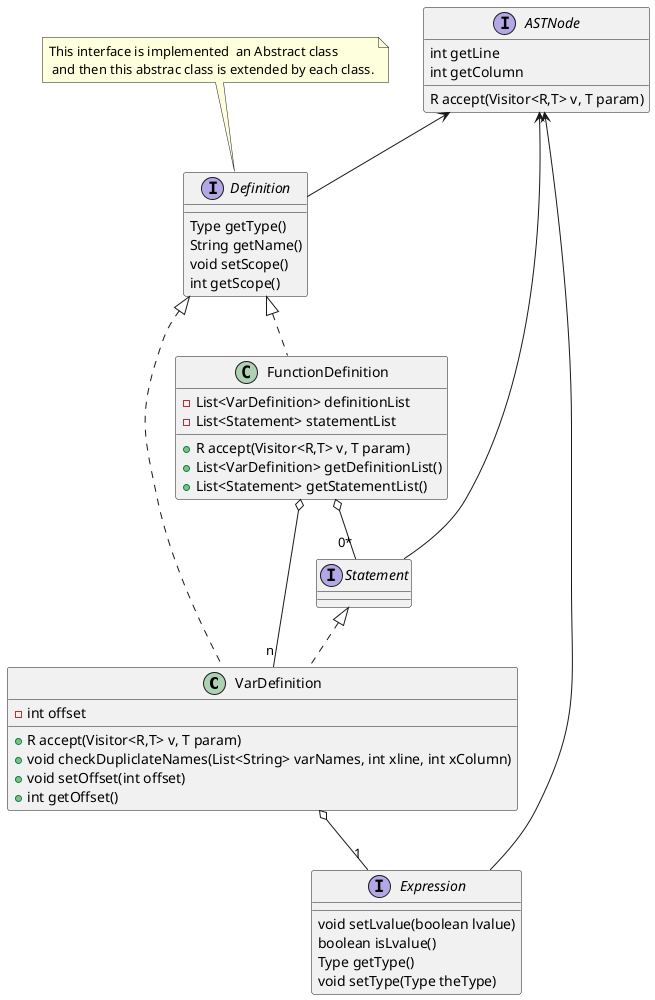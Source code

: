 @startuml Definitions 
class VarDefinition{
    - int offset
    + R accept(Visitor<R,T> v, T param)
    + void checkDupliclateNames(List<String> varNames, int xline, int xColumn)
    + void setOffset(int offset)
    + int getOffset()
}

class FunctionDefinition{
    - List<VarDefinition> definitionList
    - List<Statement> statementList
    + R accept(Visitor<R,T> v, T param)
    + List<VarDefinition> getDefinitionList()
    + List<Statement> getStatementList()
}

interface Statement

interface Expression{
    void setLvalue(boolean lvalue)
    boolean isLvalue()
    Type getType()
    void setType(Type theType)
}

interface ASTNode{
    int getLine
    int getColumn
    R accept(Visitor<R,T> v, T param)
}

interface Definition{
    Type getType()
    String getName()
    void setScope()
    int getScope()
}

note top of Definition:  This interface is implemented  an Abstract class \n and then this abstrac class is extended by each class.

Definition <|.. VarDefinition
Definition <|.. FunctionDefinition
Statement <|.. VarDefinition

ASTNode <-- Definition
ASTNode <-- Statement
ASTNode <-- Expression

VarDefinition o--"1" Expression
FunctionDefinition o--"n" VarDefinition
FunctionDefinition o--"0*" Statement




@enduml 